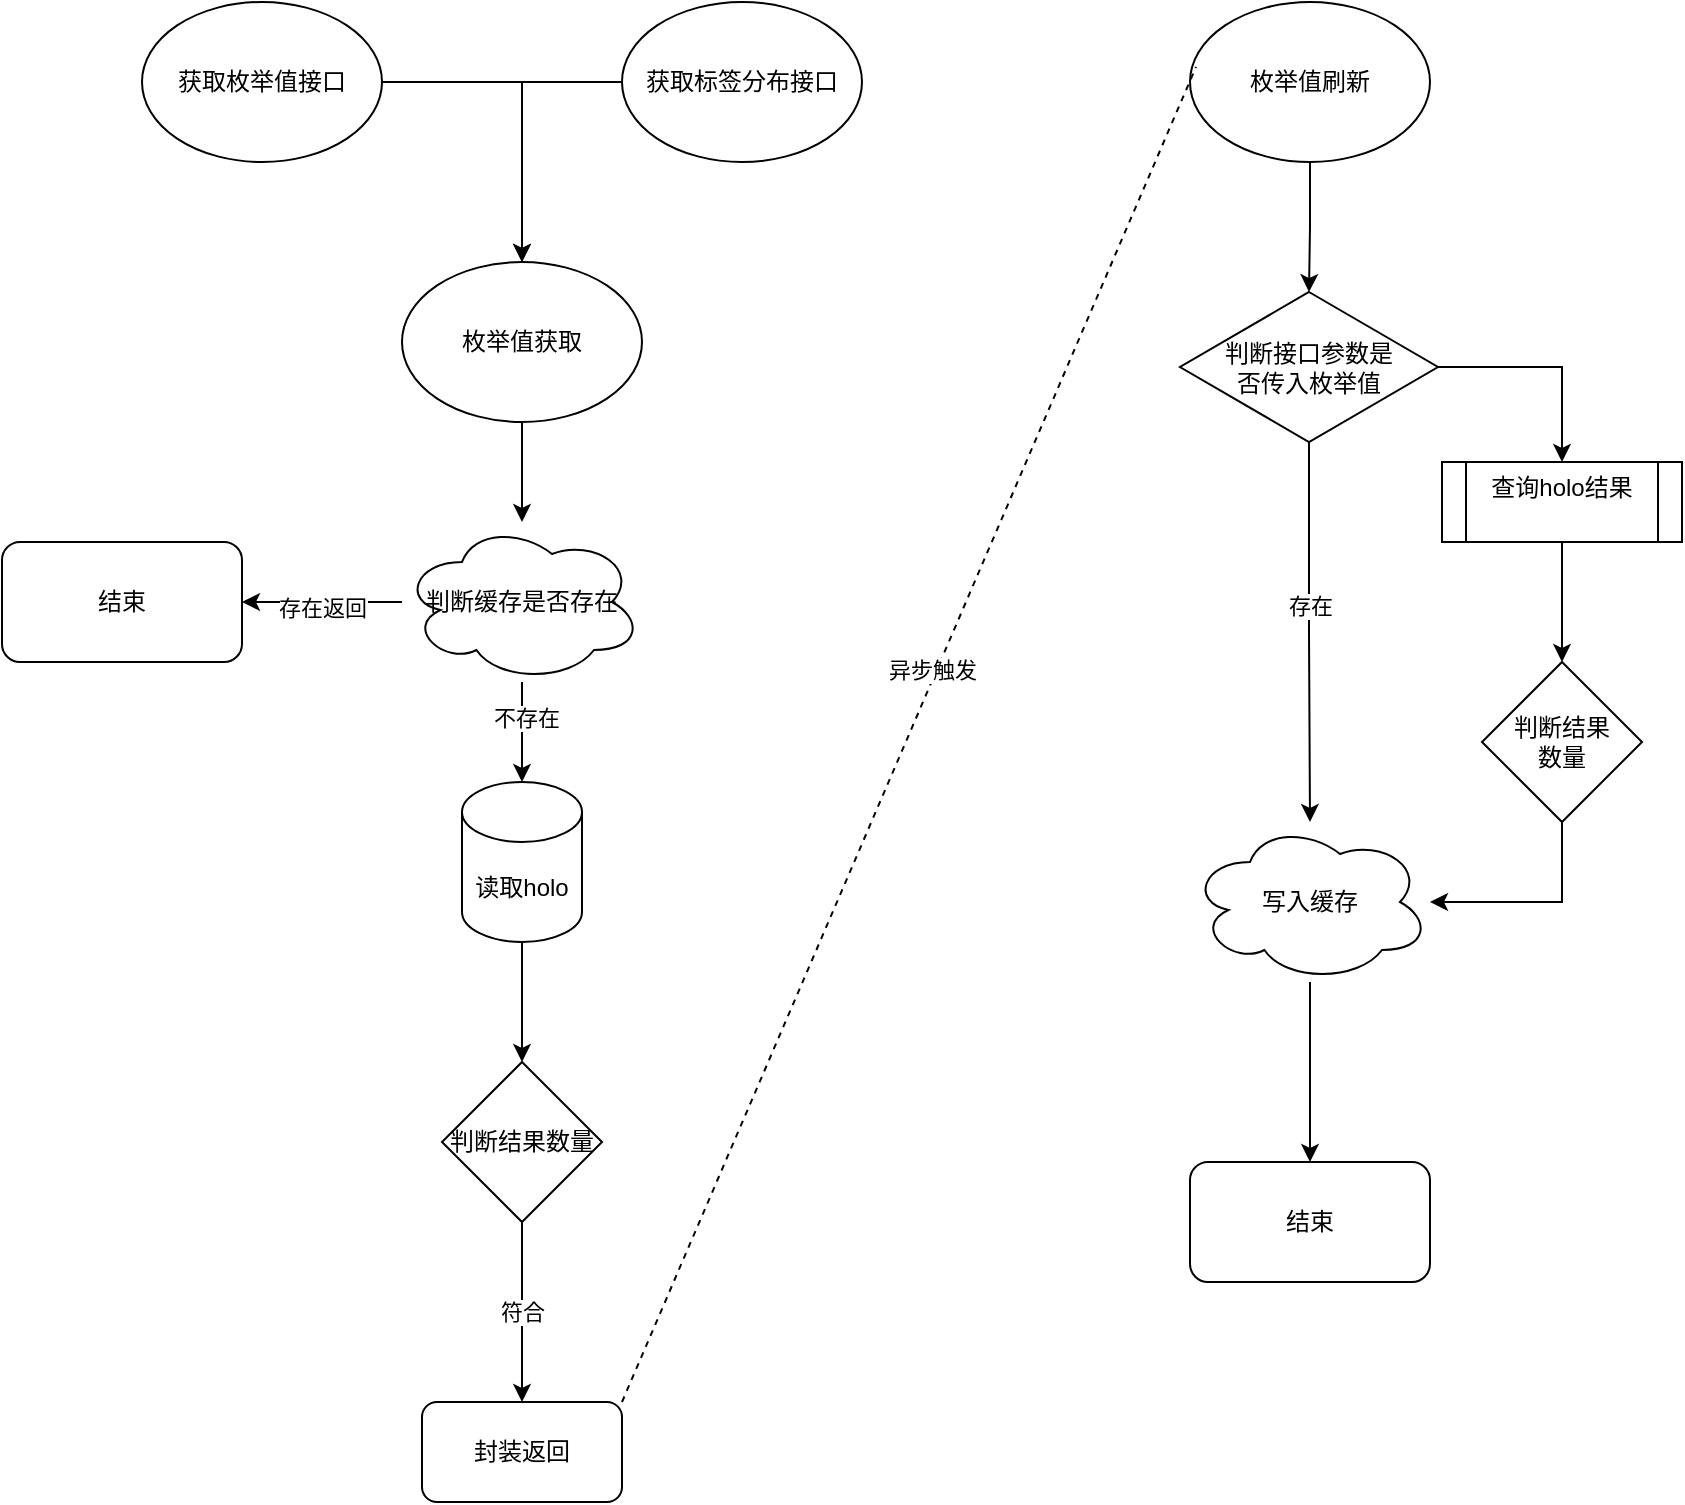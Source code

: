 <mxfile version="28.0.7">
  <diagram name="第 1 页" id="fUD8UUl_zqNyeXUvFWrr">
    <mxGraphModel dx="1845" dy="655" grid="1" gridSize="10" guides="1" tooltips="1" connect="1" arrows="1" fold="1" page="1" pageScale="1" pageWidth="827" pageHeight="1169" math="0" shadow="0">
      <root>
        <mxCell id="0" />
        <mxCell id="1" parent="0" />
        <mxCell id="m_zHExUfeF9yj6iozSSD-8" value="" style="edgeStyle=orthogonalEdgeStyle;rounded=0;orthogonalLoop=1;jettySize=auto;html=1;" parent="1" source="m_zHExUfeF9yj6iozSSD-1" target="m_zHExUfeF9yj6iozSSD-7" edge="1">
          <mxGeometry relative="1" as="geometry" />
        </mxCell>
        <mxCell id="m_zHExUfeF9yj6iozSSD-1" value="枚举值获取" style="ellipse;whiteSpace=wrap;html=1;" parent="1" vertex="1">
          <mxGeometry x="-40" y="150" width="120" height="80" as="geometry" />
        </mxCell>
        <mxCell id="8SZU6OC8F64CNyh53qsG-18" value="" style="edgeStyle=orthogonalEdgeStyle;rounded=0;orthogonalLoop=1;jettySize=auto;html=1;" edge="1" parent="1" source="m_zHExUfeF9yj6iozSSD-2" target="8SZU6OC8F64CNyh53qsG-17">
          <mxGeometry relative="1" as="geometry" />
        </mxCell>
        <mxCell id="m_zHExUfeF9yj6iozSSD-2" value="枚举值刷新" style="ellipse;whiteSpace=wrap;html=1;" parent="1" vertex="1">
          <mxGeometry x="354" y="20" width="120" height="80" as="geometry" />
        </mxCell>
        <mxCell id="m_zHExUfeF9yj6iozSSD-5" style="edgeStyle=orthogonalEdgeStyle;rounded=0;orthogonalLoop=1;jettySize=auto;html=1;entryX=0.5;entryY=0;entryDx=0;entryDy=0;" parent="1" source="m_zHExUfeF9yj6iozSSD-3" target="m_zHExUfeF9yj6iozSSD-1" edge="1">
          <mxGeometry relative="1" as="geometry" />
        </mxCell>
        <mxCell id="m_zHExUfeF9yj6iozSSD-3" value="获取枚举值接口" style="ellipse;whiteSpace=wrap;html=1;" parent="1" vertex="1">
          <mxGeometry x="-170" y="20" width="120" height="80" as="geometry" />
        </mxCell>
        <mxCell id="m_zHExUfeF9yj6iozSSD-6" style="edgeStyle=orthogonalEdgeStyle;rounded=0;orthogonalLoop=1;jettySize=auto;html=1;" parent="1" source="m_zHExUfeF9yj6iozSSD-4" target="m_zHExUfeF9yj6iozSSD-1" edge="1">
          <mxGeometry relative="1" as="geometry">
            <Array as="points">
              <mxPoint x="20" y="60" />
            </Array>
          </mxGeometry>
        </mxCell>
        <mxCell id="m_zHExUfeF9yj6iozSSD-4" value="获取标签分布接口" style="ellipse;whiteSpace=wrap;html=1;" parent="1" vertex="1">
          <mxGeometry x="70" y="20" width="120" height="80" as="geometry" />
        </mxCell>
        <mxCell id="m_zHExUfeF9yj6iozSSD-10" value="" style="edgeStyle=orthogonalEdgeStyle;rounded=0;orthogonalLoop=1;jettySize=auto;html=1;" parent="1" source="m_zHExUfeF9yj6iozSSD-7" target="m_zHExUfeF9yj6iozSSD-9" edge="1">
          <mxGeometry relative="1" as="geometry" />
        </mxCell>
        <mxCell id="m_zHExUfeF9yj6iozSSD-12" value="存在返回" style="edgeLabel;html=1;align=center;verticalAlign=middle;resizable=0;points=[];" parent="m_zHExUfeF9yj6iozSSD-10" vertex="1" connectable="0">
          <mxGeometry y="3" relative="1" as="geometry">
            <mxPoint as="offset" />
          </mxGeometry>
        </mxCell>
        <mxCell id="8SZU6OC8F64CNyh53qsG-2" value="" style="edgeStyle=orthogonalEdgeStyle;rounded=0;orthogonalLoop=1;jettySize=auto;html=1;" edge="1" parent="1" source="m_zHExUfeF9yj6iozSSD-7" target="8SZU6OC8F64CNyh53qsG-1">
          <mxGeometry relative="1" as="geometry" />
        </mxCell>
        <mxCell id="8SZU6OC8F64CNyh53qsG-4" value="不存在" style="edgeLabel;html=1;align=center;verticalAlign=middle;resizable=0;points=[];" vertex="1" connectable="0" parent="8SZU6OC8F64CNyh53qsG-2">
          <mxGeometry x="-0.3" y="2" relative="1" as="geometry">
            <mxPoint as="offset" />
          </mxGeometry>
        </mxCell>
        <mxCell id="m_zHExUfeF9yj6iozSSD-7" value="判断缓存是否存在" style="ellipse;shape=cloud;whiteSpace=wrap;html=1;" parent="1" vertex="1">
          <mxGeometry x="-40" y="280" width="120" height="80" as="geometry" />
        </mxCell>
        <mxCell id="m_zHExUfeF9yj6iozSSD-9" value="结束" style="rounded=1;whiteSpace=wrap;html=1;" parent="1" vertex="1">
          <mxGeometry x="-240" y="290" width="120" height="60" as="geometry" />
        </mxCell>
        <mxCell id="8SZU6OC8F64CNyh53qsG-26" value="" style="edgeStyle=orthogonalEdgeStyle;rounded=0;orthogonalLoop=1;jettySize=auto;html=1;" edge="1" parent="1" source="8SZU6OC8F64CNyh53qsG-1" target="8SZU6OC8F64CNyh53qsG-25">
          <mxGeometry relative="1" as="geometry" />
        </mxCell>
        <mxCell id="8SZU6OC8F64CNyh53qsG-1" value="读取holo" style="shape=cylinder3;whiteSpace=wrap;html=1;boundedLbl=1;backgroundOutline=1;size=15;" vertex="1" parent="1">
          <mxGeometry x="-10" y="410" width="60" height="80" as="geometry" />
        </mxCell>
        <mxCell id="8SZU6OC8F64CNyh53qsG-7" value="封装返回" style="rounded=1;whiteSpace=wrap;html=1;" vertex="1" parent="1">
          <mxGeometry x="-30" y="720" width="100" height="50" as="geometry" />
        </mxCell>
        <mxCell id="8SZU6OC8F64CNyh53qsG-11" value="" style="endArrow=none;dashed=1;html=1;rounded=0;exitX=1;exitY=0;exitDx=0;exitDy=0;entryX=0.025;entryY=0.406;entryDx=0;entryDy=0;entryPerimeter=0;" edge="1" parent="1" source="8SZU6OC8F64CNyh53qsG-7" target="m_zHExUfeF9yj6iozSSD-2">
          <mxGeometry width="50" height="50" relative="1" as="geometry">
            <mxPoint x="150" y="330" as="sourcePoint" />
            <mxPoint x="200" y="280" as="targetPoint" />
          </mxGeometry>
        </mxCell>
        <mxCell id="8SZU6OC8F64CNyh53qsG-12" value="异步触发" style="edgeLabel;html=1;align=center;verticalAlign=middle;resizable=0;points=[];" vertex="1" connectable="0" parent="8SZU6OC8F64CNyh53qsG-11">
          <mxGeometry x="0.096" y="3" relative="1" as="geometry">
            <mxPoint y="1" as="offset" />
          </mxGeometry>
        </mxCell>
        <mxCell id="8SZU6OC8F64CNyh53qsG-20" value="" style="edgeStyle=orthogonalEdgeStyle;rounded=0;orthogonalLoop=1;jettySize=auto;html=1;" edge="1" parent="1" source="8SZU6OC8F64CNyh53qsG-17" target="8SZU6OC8F64CNyh53qsG-19">
          <mxGeometry relative="1" as="geometry" />
        </mxCell>
        <mxCell id="8SZU6OC8F64CNyh53qsG-24" value="存在" style="edgeLabel;html=1;align=center;verticalAlign=middle;resizable=0;points=[];" vertex="1" connectable="0" parent="8SZU6OC8F64CNyh53qsG-20">
          <mxGeometry x="-0.142" relative="1" as="geometry">
            <mxPoint as="offset" />
          </mxGeometry>
        </mxCell>
        <mxCell id="8SZU6OC8F64CNyh53qsG-22" value="" style="edgeStyle=orthogonalEdgeStyle;rounded=0;orthogonalLoop=1;jettySize=auto;html=1;" edge="1" parent="1" source="8SZU6OC8F64CNyh53qsG-17" target="8SZU6OC8F64CNyh53qsG-21">
          <mxGeometry relative="1" as="geometry" />
        </mxCell>
        <mxCell id="8SZU6OC8F64CNyh53qsG-17" value="判断接口参数是&lt;div&gt;否传入枚举值&lt;/div&gt;" style="rhombus;whiteSpace=wrap;html=1;" vertex="1" parent="1">
          <mxGeometry x="349" y="165" width="129" height="75" as="geometry" />
        </mxCell>
        <mxCell id="8SZU6OC8F64CNyh53qsG-32" value="" style="edgeStyle=orthogonalEdgeStyle;rounded=0;orthogonalLoop=1;jettySize=auto;html=1;" edge="1" parent="1" source="8SZU6OC8F64CNyh53qsG-19" target="8SZU6OC8F64CNyh53qsG-31">
          <mxGeometry relative="1" as="geometry" />
        </mxCell>
        <mxCell id="8SZU6OC8F64CNyh53qsG-19" value="写入缓存" style="ellipse;shape=cloud;whiteSpace=wrap;html=1;" vertex="1" parent="1">
          <mxGeometry x="354" y="430" width="120" height="80" as="geometry" />
        </mxCell>
        <mxCell id="8SZU6OC8F64CNyh53qsG-29" value="" style="edgeStyle=orthogonalEdgeStyle;rounded=0;orthogonalLoop=1;jettySize=auto;html=1;" edge="1" parent="1" source="8SZU6OC8F64CNyh53qsG-21" target="8SZU6OC8F64CNyh53qsG-28">
          <mxGeometry relative="1" as="geometry" />
        </mxCell>
        <mxCell id="8SZU6OC8F64CNyh53qsG-21" value="查询holo结果&lt;div&gt;&lt;br&gt;&lt;/div&gt;" style="shape=process;whiteSpace=wrap;html=1;backgroundOutline=1;" vertex="1" parent="1">
          <mxGeometry x="480" y="250" width="120" height="40" as="geometry" />
        </mxCell>
        <mxCell id="8SZU6OC8F64CNyh53qsG-27" value="符合" style="edgeStyle=orthogonalEdgeStyle;rounded=0;orthogonalLoop=1;jettySize=auto;html=1;" edge="1" parent="1" source="8SZU6OC8F64CNyh53qsG-25" target="8SZU6OC8F64CNyh53qsG-7">
          <mxGeometry relative="1" as="geometry" />
        </mxCell>
        <mxCell id="8SZU6OC8F64CNyh53qsG-25" value="判断结果数量" style="rhombus;whiteSpace=wrap;html=1;" vertex="1" parent="1">
          <mxGeometry x="-20" y="550" width="80" height="80" as="geometry" />
        </mxCell>
        <mxCell id="8SZU6OC8F64CNyh53qsG-30" style="edgeStyle=orthogonalEdgeStyle;rounded=0;orthogonalLoop=1;jettySize=auto;html=1;" edge="1" parent="1" source="8SZU6OC8F64CNyh53qsG-28" target="8SZU6OC8F64CNyh53qsG-19">
          <mxGeometry relative="1" as="geometry">
            <Array as="points">
              <mxPoint x="540" y="470" />
            </Array>
          </mxGeometry>
        </mxCell>
        <mxCell id="8SZU6OC8F64CNyh53qsG-28" value="判断结果&lt;div&gt;数量&lt;/div&gt;" style="rhombus;whiteSpace=wrap;html=1;" vertex="1" parent="1">
          <mxGeometry x="500" y="350" width="80" height="80" as="geometry" />
        </mxCell>
        <mxCell id="8SZU6OC8F64CNyh53qsG-31" value="结束" style="rounded=1;whiteSpace=wrap;html=1;" vertex="1" parent="1">
          <mxGeometry x="354" y="600" width="120" height="60" as="geometry" />
        </mxCell>
      </root>
    </mxGraphModel>
  </diagram>
</mxfile>
